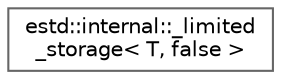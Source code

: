 digraph "Graphical Class Hierarchy"
{
 // LATEX_PDF_SIZE
  bgcolor="transparent";
  edge [fontname=Helvetica,fontsize=10,labelfontname=Helvetica,labelfontsize=10];
  node [fontname=Helvetica,fontsize=10,shape=box,height=0.2,width=0.4];
  rankdir="LR";
  Node0 [id="Node000000",label="estd::internal::_limited\l_storage\< T, false \>",height=0.2,width=0.4,color="grey40", fillcolor="white", style="filled",URL="$d3/d75/structestd_1_1internal_1_1__limited__storage_3_01T_00_01false_01_4.html",tooltip=" "];
}
